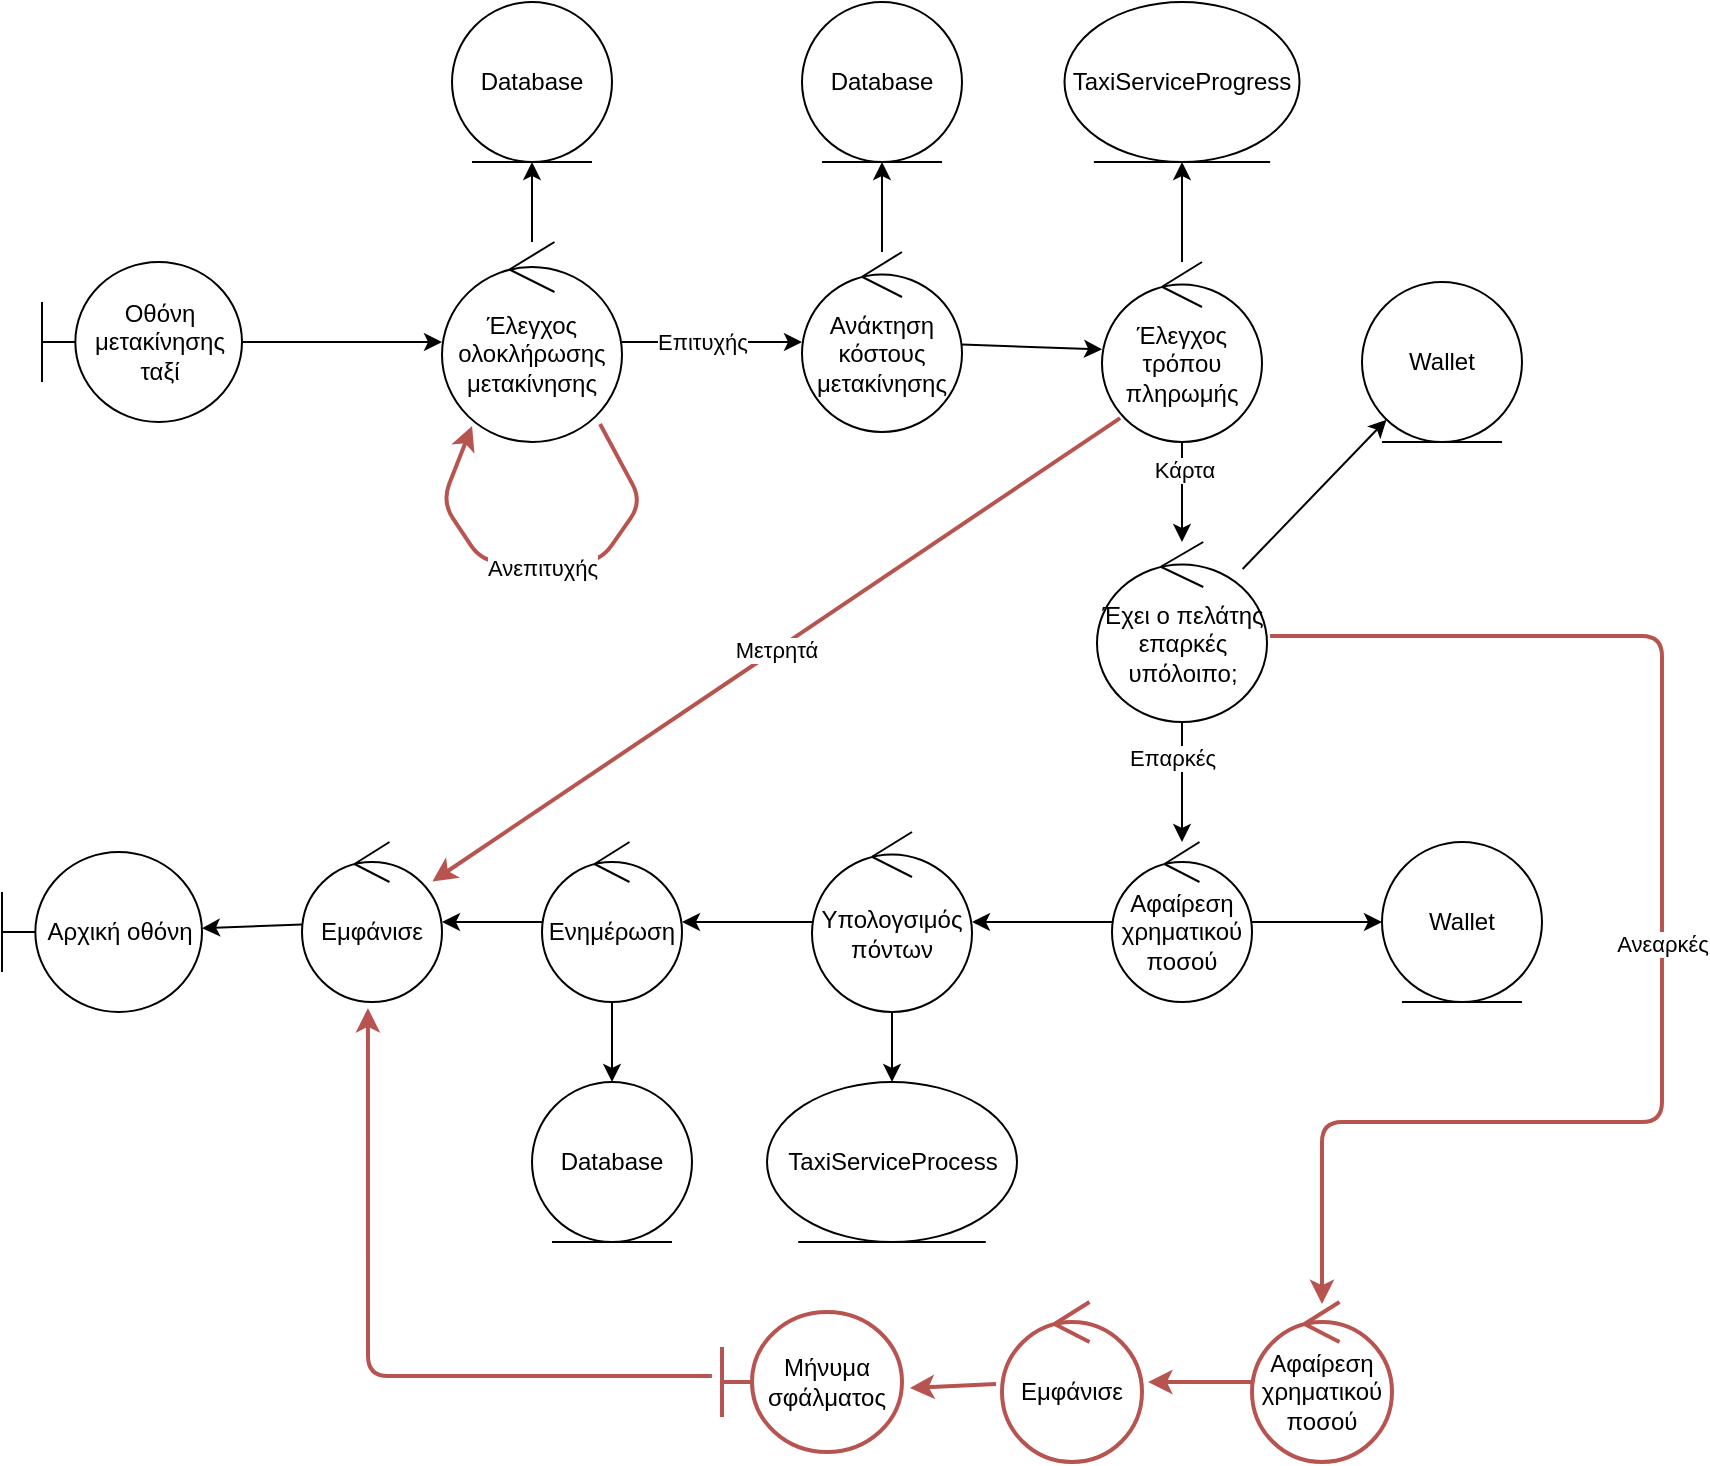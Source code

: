 <mxfile>
    <diagram id="DId9uxz7sm1LXZV5XANA" name="Page-1">
        <mxGraphModel dx="724" dy="571" grid="1" gridSize="10" guides="1" tooltips="1" connect="1" arrows="1" fold="1" page="1" pageScale="1" pageWidth="850" pageHeight="1100" math="0" shadow="0">
            <root>
                <mxCell id="0"/>
                <mxCell id="1" parent="0"/>
                <mxCell id="13" style="edgeStyle=none;html=1;" parent="1" source="5" target="12" edge="1">
                    <mxGeometry relative="1" as="geometry"/>
                </mxCell>
                <mxCell id="5" value="Οθόνη μετακίνησης&lt;br&gt;ταξί" style="shape=umlBoundary;whiteSpace=wrap;html=1;" parent="1" vertex="1">
                    <mxGeometry x="40" y="210" width="100" height="80" as="geometry"/>
                </mxCell>
                <mxCell id="15" style="edgeStyle=none;html=1;entryX=0.5;entryY=1;entryDx=0;entryDy=0;" parent="1" source="12" target="14" edge="1">
                    <mxGeometry relative="1" as="geometry"/>
                </mxCell>
                <mxCell id="17" value="" style="edgeStyle=none;html=1;" parent="1" source="12" target="16" edge="1">
                    <mxGeometry relative="1" as="geometry"/>
                </mxCell>
                <mxCell id="18" value="Επιτυχής" style="edgeLabel;html=1;align=center;verticalAlign=middle;resizable=0;points=[];" parent="17" vertex="1" connectable="0">
                    <mxGeometry x="-0.401" y="1" relative="1" as="geometry">
                        <mxPoint x="13" y="1" as="offset"/>
                    </mxGeometry>
                </mxCell>
                <mxCell id="12" value="Έλεγχος ολοκλήρωσης μετακίνησης" style="ellipse;shape=umlControl;whiteSpace=wrap;html=1;" parent="1" vertex="1">
                    <mxGeometry x="240" y="200" width="90" height="100" as="geometry"/>
                </mxCell>
                <mxCell id="14" value="Database" style="ellipse;shape=umlEntity;whiteSpace=wrap;html=1;" parent="1" vertex="1">
                    <mxGeometry x="245" y="80" width="80" height="80" as="geometry"/>
                </mxCell>
                <mxCell id="20" value="" style="edgeStyle=none;html=1;" parent="1" source="16" target="19" edge="1">
                    <mxGeometry relative="1" as="geometry"/>
                </mxCell>
                <mxCell id="24" value="" style="edgeStyle=none;html=1;" parent="1" source="16" target="21" edge="1">
                    <mxGeometry relative="1" as="geometry"/>
                </mxCell>
                <mxCell id="16" value="Ανάκτηση κόστους μετακίνησης" style="ellipse;shape=umlControl;whiteSpace=wrap;html=1;" parent="1" vertex="1">
                    <mxGeometry x="420" y="205" width="80" height="90" as="geometry"/>
                </mxCell>
                <mxCell id="19" value="Database" style="ellipse;shape=umlEntity;whiteSpace=wrap;html=1;" parent="1" vertex="1">
                    <mxGeometry x="420" y="80" width="80" height="80" as="geometry"/>
                </mxCell>
                <mxCell id="27" value="" style="edgeStyle=none;html=1;" parent="1" source="21" target="26" edge="1">
                    <mxGeometry relative="1" as="geometry"/>
                </mxCell>
                <mxCell id="28" value="Κάρτα" style="edgeLabel;html=1;align=center;verticalAlign=middle;resizable=0;points=[];" parent="27" connectable="0" vertex="1">
                    <mxGeometry x="-0.44" y="1" relative="1" as="geometry">
                        <mxPoint as="offset"/>
                    </mxGeometry>
                </mxCell>
                <mxCell id="74" value="" style="edgeStyle=none;html=1;" edge="1" parent="1" source="21" target="73">
                    <mxGeometry relative="1" as="geometry"/>
                </mxCell>
                <mxCell id="21" value="Έλεγχος τρόπου πληρωμής" style="ellipse;shape=umlControl;whiteSpace=wrap;html=1;" parent="1" vertex="1">
                    <mxGeometry x="570" y="210" width="80" height="90" as="geometry"/>
                </mxCell>
                <mxCell id="30" value="" style="edgeStyle=none;html=1;" parent="1" source="26" target="29" edge="1">
                    <mxGeometry relative="1" as="geometry"/>
                </mxCell>
                <mxCell id="32" value="" style="edgeStyle=none;html=1;" parent="1" source="26" target="31" edge="1">
                    <mxGeometry relative="1" as="geometry"/>
                </mxCell>
                <mxCell id="33" value="Επαρκές" style="edgeLabel;html=1;align=center;verticalAlign=middle;resizable=0;points=[];" parent="32" vertex="1" connectable="0">
                    <mxGeometry x="-0.363" y="1" relative="1" as="geometry">
                        <mxPoint x="-6" y="-1" as="offset"/>
                    </mxGeometry>
                </mxCell>
                <mxCell id="26" value="Έχει ο πελάτης επαρκές υπόλοιπο;" style="ellipse;shape=umlControl;whiteSpace=wrap;html=1;" parent="1" vertex="1">
                    <mxGeometry x="567.5" y="350" width="85" height="90" as="geometry"/>
                </mxCell>
                <mxCell id="29" value="Wallet" style="ellipse;shape=umlEntity;whiteSpace=wrap;html=1;" parent="1" vertex="1">
                    <mxGeometry x="700" y="220" width="80" height="80" as="geometry"/>
                </mxCell>
                <mxCell id="36" value="" style="edgeStyle=none;html=1;" parent="1" source="31" target="35" edge="1">
                    <mxGeometry relative="1" as="geometry"/>
                </mxCell>
                <mxCell id="39" value="" style="edgeStyle=none;html=1;" parent="1" source="31" target="38" edge="1">
                    <mxGeometry relative="1" as="geometry"/>
                </mxCell>
                <mxCell id="31" value="Αφαίρεση χρηματικού ποσού" style="ellipse;shape=umlControl;whiteSpace=wrap;html=1;" parent="1" vertex="1">
                    <mxGeometry x="575" y="500" width="70" height="80" as="geometry"/>
                </mxCell>
                <mxCell id="35" value="Wallet" style="ellipse;shape=umlEntity;whiteSpace=wrap;html=1;" parent="1" vertex="1">
                    <mxGeometry x="710" y="500" width="80" height="80" as="geometry"/>
                </mxCell>
                <mxCell id="41" value="" style="edgeStyle=none;html=1;" parent="1" source="38" target="40" edge="1">
                    <mxGeometry relative="1" as="geometry"/>
                </mxCell>
                <mxCell id="44" value="" style="edgeStyle=none;html=1;" parent="1" source="38" target="42" edge="1">
                    <mxGeometry relative="1" as="geometry"/>
                </mxCell>
                <mxCell id="38" value="Υπολογσιμός πόντων" style="ellipse;shape=umlControl;whiteSpace=wrap;html=1;" parent="1" vertex="1">
                    <mxGeometry x="425" y="495" width="80" height="90" as="geometry"/>
                </mxCell>
                <mxCell id="40" value="TaxiServiceProcess" style="ellipse;shape=umlEntity;whiteSpace=wrap;html=1;" parent="1" vertex="1">
                    <mxGeometry x="402.5" y="620" width="125" height="80" as="geometry"/>
                </mxCell>
                <mxCell id="45" value="" style="edgeStyle=none;html=1;" parent="1" source="42" target="43" edge="1">
                    <mxGeometry relative="1" as="geometry"/>
                </mxCell>
                <mxCell id="47" value="" style="edgeStyle=none;html=1;" parent="1" source="42" target="46" edge="1">
                    <mxGeometry relative="1" as="geometry"/>
                </mxCell>
                <mxCell id="42" value="Ενημέρωση" style="ellipse;shape=umlControl;whiteSpace=wrap;html=1;" parent="1" vertex="1">
                    <mxGeometry x="290" y="500" width="70" height="80" as="geometry"/>
                </mxCell>
                <mxCell id="43" value="Database" style="ellipse;shape=umlEntity;whiteSpace=wrap;html=1;" parent="1" vertex="1">
                    <mxGeometry x="285" y="620" width="80" height="80" as="geometry"/>
                </mxCell>
                <mxCell id="49" value="" style="edgeStyle=none;html=1;" parent="1" source="46" target="48" edge="1">
                    <mxGeometry relative="1" as="geometry"/>
                </mxCell>
                <mxCell id="46" value="Εμφάνισε" style="ellipse;shape=umlControl;whiteSpace=wrap;html=1;" parent="1" vertex="1">
                    <mxGeometry x="170" y="500" width="70" height="80" as="geometry"/>
                </mxCell>
                <mxCell id="48" value="Αρχική οθόνη" style="shape=umlBoundary;whiteSpace=wrap;html=1;" parent="1" vertex="1">
                    <mxGeometry x="20" y="505" width="100" height="80" as="geometry"/>
                </mxCell>
                <mxCell id="51" style="edgeStyle=none;html=1;entryX=0.167;entryY=0.92;entryDx=0;entryDy=0;entryPerimeter=0;exitX=0.878;exitY=0.91;exitDx=0;exitDy=0;exitPerimeter=0;strokeColor=#b85450;fillColor=#f8cecc;strokeWidth=2;" parent="1" source="12" target="12" edge="1">
                    <mxGeometry relative="1" as="geometry">
                        <Array as="points">
                            <mxPoint x="340" y="330"/>
                            <mxPoint x="319" y="360"/>
                            <mxPoint x="260" y="360"/>
                            <mxPoint x="240" y="330"/>
                        </Array>
                    </mxGeometry>
                </mxCell>
                <mxCell id="52" value="Ανεπιτυχής" style="edgeLabel;html=1;align=center;verticalAlign=middle;resizable=0;points=[];" parent="51" vertex="1" connectable="0">
                    <mxGeometry x="-0.115" y="3" relative="1" as="geometry">
                        <mxPoint x="-14" as="offset"/>
                    </mxGeometry>
                </mxCell>
                <mxCell id="54" value="Μετρητά" style="edgeStyle=none;html=1;fillColor=#f8cecc;strokeColor=#b85450;strokeWidth=2;exitX=0.113;exitY=0.867;exitDx=0;exitDy=0;exitPerimeter=0;" parent="1" source="21" target="46" edge="1">
                    <mxGeometry relative="1" as="geometry">
                        <mxPoint x="575.001" y="289.999" as="sourcePoint"/>
                        <mxPoint x="467.87" y="394" as="targetPoint"/>
                    </mxGeometry>
                </mxCell>
                <mxCell id="55" value="Ανεαρκές" style="edgeStyle=none;html=1;fillColor=#f8cecc;strokeColor=#b85450;strokeWidth=2;exitX=1.018;exitY=0.522;exitDx=0;exitDy=0;exitPerimeter=0;entryX=0.5;entryY=0.013;entryDx=0;entryDy=0;entryPerimeter=0;" parent="1" source="26" target="58" edge="1">
                    <mxGeometry relative="1" as="geometry">
                        <mxPoint x="1183.86" y="490" as="sourcePoint"/>
                        <mxPoint x="680" y="720" as="targetPoint"/>
                        <Array as="points">
                            <mxPoint x="850" y="397"/>
                            <mxPoint x="850" y="640"/>
                            <mxPoint x="680" y="640"/>
                        </Array>
                    </mxGeometry>
                </mxCell>
                <mxCell id="57" style="edgeStyle=none;html=1;entryX=1.043;entryY=0.5;entryDx=0;entryDy=0;entryPerimeter=0;strokeColor=#B85450;strokeWidth=2;" parent="1" source="58" target="68" edge="1">
                    <mxGeometry relative="1" as="geometry">
                        <mxPoint x="496.5" y="802.26" as="targetPoint"/>
                    </mxGeometry>
                </mxCell>
                <mxCell id="58" value="Αφαίρεση χρηματικού ποσού" style="ellipse;shape=umlControl;whiteSpace=wrap;html=1;strokeColor=#B85450;strokeWidth=2;" parent="1" vertex="1">
                    <mxGeometry x="645" y="730" width="70" height="80" as="geometry"/>
                </mxCell>
                <mxCell id="60" value="Μήνυμα σφάλματος" style="shape=umlBoundary;whiteSpace=wrap;html=1;fillColor=none;strokeColor=#b85450;strokeWidth=2;" parent="1" vertex="1">
                    <mxGeometry x="380" y="735.0" width="90" height="70" as="geometry"/>
                </mxCell>
                <mxCell id="68" value="Εμφάνισε" style="ellipse;shape=umlControl;whiteSpace=wrap;html=1;strokeColor=#B85450;strokeWidth=2;" parent="1" vertex="1">
                    <mxGeometry x="520" y="730" width="70" height="80" as="geometry"/>
                </mxCell>
                <mxCell id="71" style="edgeStyle=none;html=1;entryX=1.044;entryY=0.543;entryDx=0;entryDy=0;entryPerimeter=0;strokeColor=#B85450;strokeWidth=2;exitX=-0.043;exitY=0.513;exitDx=0;exitDy=0;exitPerimeter=0;" parent="1" source="68" target="60" edge="1">
                    <mxGeometry relative="1" as="geometry">
                        <mxPoint x="468.01" y="840" as="targetPoint"/>
                        <mxPoint x="520" y="840" as="sourcePoint"/>
                    </mxGeometry>
                </mxCell>
                <mxCell id="72" style="edgeStyle=none;html=1;entryX=0.471;entryY=1.038;entryDx=0;entryDy=0;entryPerimeter=0;strokeColor=#B85450;strokeWidth=2;exitX=-0.056;exitY=0.457;exitDx=0;exitDy=0;exitPerimeter=0;" parent="1" source="60" target="46" edge="1">
                    <mxGeometry relative="1" as="geometry">
                        <mxPoint x="263.49" y="761.97" as="targetPoint"/>
                        <mxPoint x="306.52" y="760" as="sourcePoint"/>
                        <Array as="points">
                            <mxPoint x="203" y="767"/>
                        </Array>
                    </mxGeometry>
                </mxCell>
                <mxCell id="73" value="TaxiServiceProgress" style="ellipse;shape=umlEntity;whiteSpace=wrap;html=1;" vertex="1" parent="1">
                    <mxGeometry x="551.25" y="80" width="117.5" height="80" as="geometry"/>
                </mxCell>
            </root>
        </mxGraphModel>
    </diagram>
</mxfile>
